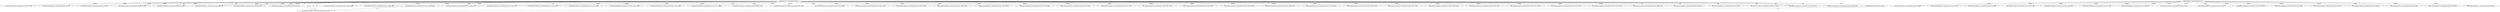 digraph lacunaCG {
 "rootNode@lacuna_cache/exported_9x1cdk.js:," -> "FunctionExpression@lacuna_cache/exported_9x1cdk.js:350,1521" [label="dynamic" ];
 "rootNode@lacuna_cache/exported_9x1cdk.js:," -> "FunctionExpression@lacuna_cache/exported_9x1cdk.js:1541,3191" [label="dynamic" ];
 "rootNode@lacuna_cache/exported_9x1cdk.js:," -> "FunctionExpression@lacuna_cache/exported_9x1cdk.js:3221,4741" [label="dynamic" ];
 "rootNode@lacuna_cache/exported_9x1cdk.js:," -> "FunctionDeclaration@lacuna_cache/exported_9x1cdk.js:3952,4081" [label="dynamic" ];
 "rootNode@lacuna_cache/exported_9x1cdk.js:," -> "FunctionDeclaration@lacuna_cache/exported_9x1cdk.js:3724,3938" [label="dynamic" ];
 "rootNode@lacuna_cache/exported_9x1cdk.js:," -> "FunctionDeclaration@lacuna_cache/exported_9x1cdk.js:4095,4182" [label="dynamic" ];
 "rootNode@lacuna_cache/exported_9x1cdk.js:," -> "FunctionDeclaration@lacuna_cache/exported_9x1cdk.js:4196,4367" [label="dynamic" ];
 "rootNode@lacuna_cache/exported_9x1cdk.js:," -> "FunctionDeclaration@lacuna_cache/exported_9x1cdk.js:4381,4520" [label="dynamic" ];
 "rootNode@lacuna_cache/exported_9x1cdk.js:," -> "FunctionDeclaration@lacuna_cache/exported_9x1cdk.js:4534,4610" [label="dynamic" ];
 "rootNode@lacuna_cache/exported_9x1cdk.js:," -> "FunctionExpression@lacuna_cache/exported_9x1cdk.js:145581,145683" [label="dynamic" ];
 "rootNode@lacuna_cache/exported_9x1cdk.js:," -> "FunctionExpression@lacuna_cache/exported_9x1cdk.js:145894,150495" [label="dynamic" ];
 "rootNode@lacuna_cache/exported_9x1cdk.js:," -> "FunctionExpression@lacuna_cache/exported_9x1cdk.js:146047,146169" [label="dynamic" ];
 "FunctionExpression@lacuna_cache/exported_9x1cdk.js:146047,146169" -> "FunctionDeclaration@lacuna_cache/exported_9x1cdk.js:4534,4610" [label="tajs" ];
 "rootNode@lacuna_cache/exported_9x1cdk.js:," -> "FunctionDeclaration@lacuna_cache/exported_9x1cdk.js:147366,147799" [label="dynamic" ];
 "rootNode@lacuna_cache/exported_9x1cdk.js:," -> "FunctionExpression@lacuna_cache/exported_9x1cdk.js:147444,147774" [label="dynamic" ];
 "rootNode@lacuna_cache/exported_9x1cdk.js:," -> "FunctionExpression@lacuna_cache/exported_9x1cdk.js:147505,147718" [label="dynamic" ];
 "rootNode@lacuna_cache/exported_9x1cdk.js:," -> "FunctionExpression@lacuna_cache/exported_9x1cdk.js:147570,147695" [label="dynamic" ];
 "rootNode@lacuna_cache/exported_9x1cdk.js:," -> "FunctionDeclaration@lacuna_cache/exported_9x1cdk.js:146229,146340" [label="dynamic" ];
 "rootNode@lacuna_cache/exported_9x1cdk.js:," -> "FunctionDeclaration@lacuna_cache/exported_9x1cdk.js:148443,148574" [label="dynamic" ];
 "rootNode@lacuna_cache/exported_9x1cdk.js:," -> "FunctionDeclaration@lacuna_cache/exported_9x1cdk.js:147813,148002" [label="dynamic" ];
 "rootNode@lacuna_cache/exported_9x1cdk.js:," -> "FunctionDeclaration@lacuna_cache/exported_9x1cdk.js:148016,148429" [label="dynamic" ];
 "rootNode@lacuna_cache/exported_9x1cdk.js:," -> "FunctionDeclaration@lacuna_cache/exported_9x1cdk.js:148588,148855" [label="dynamic" ];
 "rootNode@lacuna_cache/exported_9x1cdk.js:," -> "FunctionExpression@lacuna_cache/exported_9x1cdk.js:150552,159698" [label="dynamic" ];
 "rootNode@lacuna_cache/exported_9x1cdk.js:," -> "FunctionExpression@lacuna_cache/exported_9x1cdk.js:150652,151026" [label="dynamic" ];
 "rootNode@lacuna_cache/exported_9x1cdk.js:," -> "FunctionDeclaration@lacuna_cache/exported_9x1cdk.js:159411,159664" [label="dynamic" ];
 "rootNode@lacuna_cache/exported_9x1cdk.js:," -> "FunctionDeclaration@lacuna_cache/exported_9x1cdk.js:159067,159315" [label="dynamic" ];
 "rootNode@lacuna_cache/exported_9x1cdk.js:," -> "FunctionDeclaration@lacuna_cache/exported_9x1cdk.js:156672,158676" [label="dynamic" ];
 "rootNode@lacuna_cache/exported_9x1cdk.js:," -> "FunctionDeclaration@lacuna_cache/exported_9x1cdk.js:151043,155960" [label="dynamic" ];
 "rootNode@lacuna_cache/exported_9x1cdk.js:," -> "FunctionExpression@lacuna_cache/exported_9x1cdk.js:153120,154901" [label="dynamic" ];
 "rootNode@lacuna_cache/exported_9x1cdk.js:," -> "FunctionDeclaration@lacuna_cache/exported_9x1cdk.js:153313,154335" [label="dynamic" ];
 "rootNode@lacuna_cache/exported_9x1cdk.js:," -> "FunctionExpression@lacuna_cache/exported_9x1cdk.js:152867,153077" [label="dynamic" ];
 "rootNode@lacuna_cache/exported_9x1cdk.js:," -> "FunctionExpression@lacuna_cache/exported_9x1cdk.js:151894,152678" [label="dynamic" ];
 "rootNode@lacuna_cache/exported_9x1cdk.js:," -> "FunctionExpression@lacuna_cache/exported_9x1cdk.js:159728,160780" [label="dynamic" ];
 "rootNode@lacuna_cache/exported_9x1cdk.js:," -> "FunctionDeclaration@lacuna_cache/exported_9x1cdk.js:160498,160749" [label="dynamic" ];
 "rootNode@lacuna_cache/exported_9x1cdk.js:," -> "FunctionDeclaration@lacuna_cache/exported_9x1cdk.js:159789,160484" [label="dynamic" ];
 "rootNode@lacuna_cache/exported_9x1cdk.js:," -> "FunctionExpression@lacuna_cache/exported_9x1cdk.js:161045,162702" [label="dynamic" ];
 "rootNode@lacuna_cache/exported_9x1cdk.js:," -> "FunctionExpression@lacuna_cache/exported_9x1cdk.js:153587,153600" [label="dynamic" ];
 "rootNode@lacuna_cache/exported_9x1cdk.js:," -> "FunctionExpression@lacuna_cache/exported_9x1cdk.js:160398,160469" [label="dynamic" ];
 "rootNode@lacuna_cache/exported_9x1cdk.js:," -> "FunctionExpression@lacuna_cache/exported_9x1cdk.js:152250,152612" [label="dynamic" ];
 "rootNode@lacuna_cache/exported_9x1cdk.js:," -> "FunctionExpression@lacuna_cache/exported_9x1cdk.js:152037,152139" [label="dynamic" ];
 "rootNode@lacuna_cache/exported_9x1cdk.js:," -> "FunctionExpression@lacuna_cache/exported_9x1cdk.js:152718,152820" [label="dynamic" ];
 "rootNode@lacuna_cache/exported_9x1cdk.js:," -> "FunctionExpression@lacuna_cache/exported_9x1cdk.js:151190,151852" [label="dynamic" ];
 "rootNode@lacuna_cache/exported_9x1cdk.js:," -> "FunctionDeclaration@lacuna_cache/exported_9x1cdk.js:160860,161044" [label="dynamic" ];
 "rootNode@lacuna_cache/exported_9x1cdk.js:," -> "FunctionDeclaration@lacuna_cache/exported_9x1cdk.js:1666,1859" [label="tajs" ];
 "rootNode@lacuna_cache/exported_9x1cdk.js:," -> "FunctionDeclaration@lacuna_cache/exported_9x1cdk.js:1873,2209" [label="tajs" ];
 "rootNode@lacuna_cache/exported_9x1cdk.js:," -> "FunctionDeclaration@lacuna_cache/exported_9x1cdk.js:2223,2625" [label="tajs" ];
 "rootNode@lacuna_cache/exported_9x1cdk.js:," -> "FunctionDeclaration@lacuna_cache/exported_9x1cdk.js:2639,3073" [label="tajs" ];
 "rootNode@lacuna_cache/exported_9x1cdk.js:," -> "FunctionDeclaration@lacuna_cache/exported_9x1cdk.js:2639,3073" [label="tajs" ];
 "rootNode@lacuna_cache/exported_9x1cdk.js:," -> "FunctionDeclaration@lacuna_cache/exported_9x1cdk.js:3724,3938" [label="tajs" ];
 "rootNode@lacuna_cache/exported_9x1cdk.js:," -> "FunctionDeclaration@lacuna_cache/exported_9x1cdk.js:3952,4081" [label="tajs" ];
 "rootNode@lacuna_cache/exported_9x1cdk.js:," -> "FunctionDeclaration@lacuna_cache/exported_9x1cdk.js:4095,4182" [label="tajs" ];
 "rootNode@lacuna_cache/exported_9x1cdk.js:," -> "FunctionDeclaration@lacuna_cache/exported_9x1cdk.js:4196,4367" [label="tajs" ];
 "rootNode@lacuna_cache/exported_9x1cdk.js:," -> "FunctionDeclaration@lacuna_cache/exported_9x1cdk.js:4381,4520" [label="tajs" ];
 "rootNode@lacuna_cache/exported_9x1cdk.js:," -> "FunctionDeclaration@lacuna_cache/exported_9x1cdk.js:4534,4610" [label="tajs" ];
 "rootNode@lacuna_cache/exported_9x1cdk.js:," -> "FunctionDeclaration@lacuna_cache/exported_9x1cdk.js:4534,4610" [label="tajs" ];
 "rootNode@lacuna_cache/exported_9x1cdk.js:," -> "FunctionDeclaration@lacuna_cache/exported_9x1cdk.js:146354,147352" [label="tajs" ];
 "rootNode@lacuna_cache/exported_9x1cdk.js:," -> "FunctionDeclaration@lacuna_cache/exported_9x1cdk.js:147366,147799" [label="tajs" ];
 "rootNode@lacuna_cache/exported_9x1cdk.js:," -> "undefined@HOST(string-replace-model.js):," [label="tajs" ];
 "undefined@HOST(string-replace-model.js):," -> "FunctionDeclaration@lacuna_cache/exported_9x1cdk.js:4534,4610" [label="tajs" ];
 "rootNode@lacuna_cache/exported_4mt1yk.js:," -> "FunctionExpression@lacuna_cache/exported_4mt1yk.js:28,1452" [label="dynamic" ];
 "rootNode@lacuna_cache/exported_4mt1yk.js:," -> "FunctionExpression@lacuna_cache/exported_4mt1yk.js:343,821" [label="dynamic" ];
 "rootNode@lacuna_cache/exported_4mt1yk.js:," -> "FunctionExpression@lacuna_cache/exported_4mt1yk.js:1564,3336" [label="dynamic" ];
 "rootNode@lacuna_cache/exported_4mt1yk.js:," -> "FunctionExpression@lacuna_cache/exported_4mt1yk.js:3407,4736" [label="dynamic" ];
 "rootNode@lacuna_cache/exported_4mt1yk.js:," -> "FunctionExpression@lacuna_cache/exported_4mt1yk.js:4848,7270" [label="dynamic" ];
 "rootNode@lacuna_cache/exported_4mt1yk.js:," -> "FunctionExpression@lacuna_cache/exported_4mt1yk.js:4927,7254" [label="dynamic" ];
 "rootNode@lacuna_cache/exported_4mt1yk.js:," -> "FunctionDeclaration@lacuna_cache/exported_4mt1yk.js:5187,5751" [label="dynamic" ];
 "rootNode@lacuna_cache/exported_4mt1yk.js:," -> "FunctionExpression@lacuna_cache/exported_4mt1yk.js:7341,8040" [label="dynamic" ];
 "rootNode@lacuna_cache/exported_4mt1yk.js:," -> "FunctionDeclaration@lacuna_cache/exported_4mt1yk.js:7386,7767" [label="dynamic" ];
 "rootNode@lacuna_cache/exported_4mt1yk.js:," -> "FunctionExpression@lacuna_cache/exported_4mt1yk.js:8093,8708" [label="dynamic" ];
 "rootNode@lacuna_cache/exported_4mt1yk.js:," -> "FunctionDeclaration@lacuna_cache/exported_4mt1yk.js:8134,8622" [label="dynamic" ];
 "rootNode@lacuna_cache/exported_4mt1yk.js:," -> "FunctionExpression@lacuna_cache/exported_4mt1yk.js:8334,8577" [label="dynamic" ];
 "rootNode@lacuna_cache/exported_4mt1yk.js:," -> "FunctionExpression@lacuna_cache/exported_4mt1yk.js:2069,3321" [label="dynamic" ];
 "rootNode@lacuna_cache/exported_4mt1yk.js:," -> "FunctionExpression@lacuna_cache/exported_4mt1yk.js:2182,3302" [label="dynamic" ];
 "rootNode@lacuna_cache/exported_4mt1yk.js:," -> "FunctionDeclaration@lacuna_cache/exported_4mt1yk.js:3033,3280" [label="dynamic" ];
 "rootNode@lacuna_cache/exported_4mt1yk.js:," -> "FunctionExpression@lacuna_cache/exported_4mt1yk.js:5058,5156" [label="dynamic" ];
 }